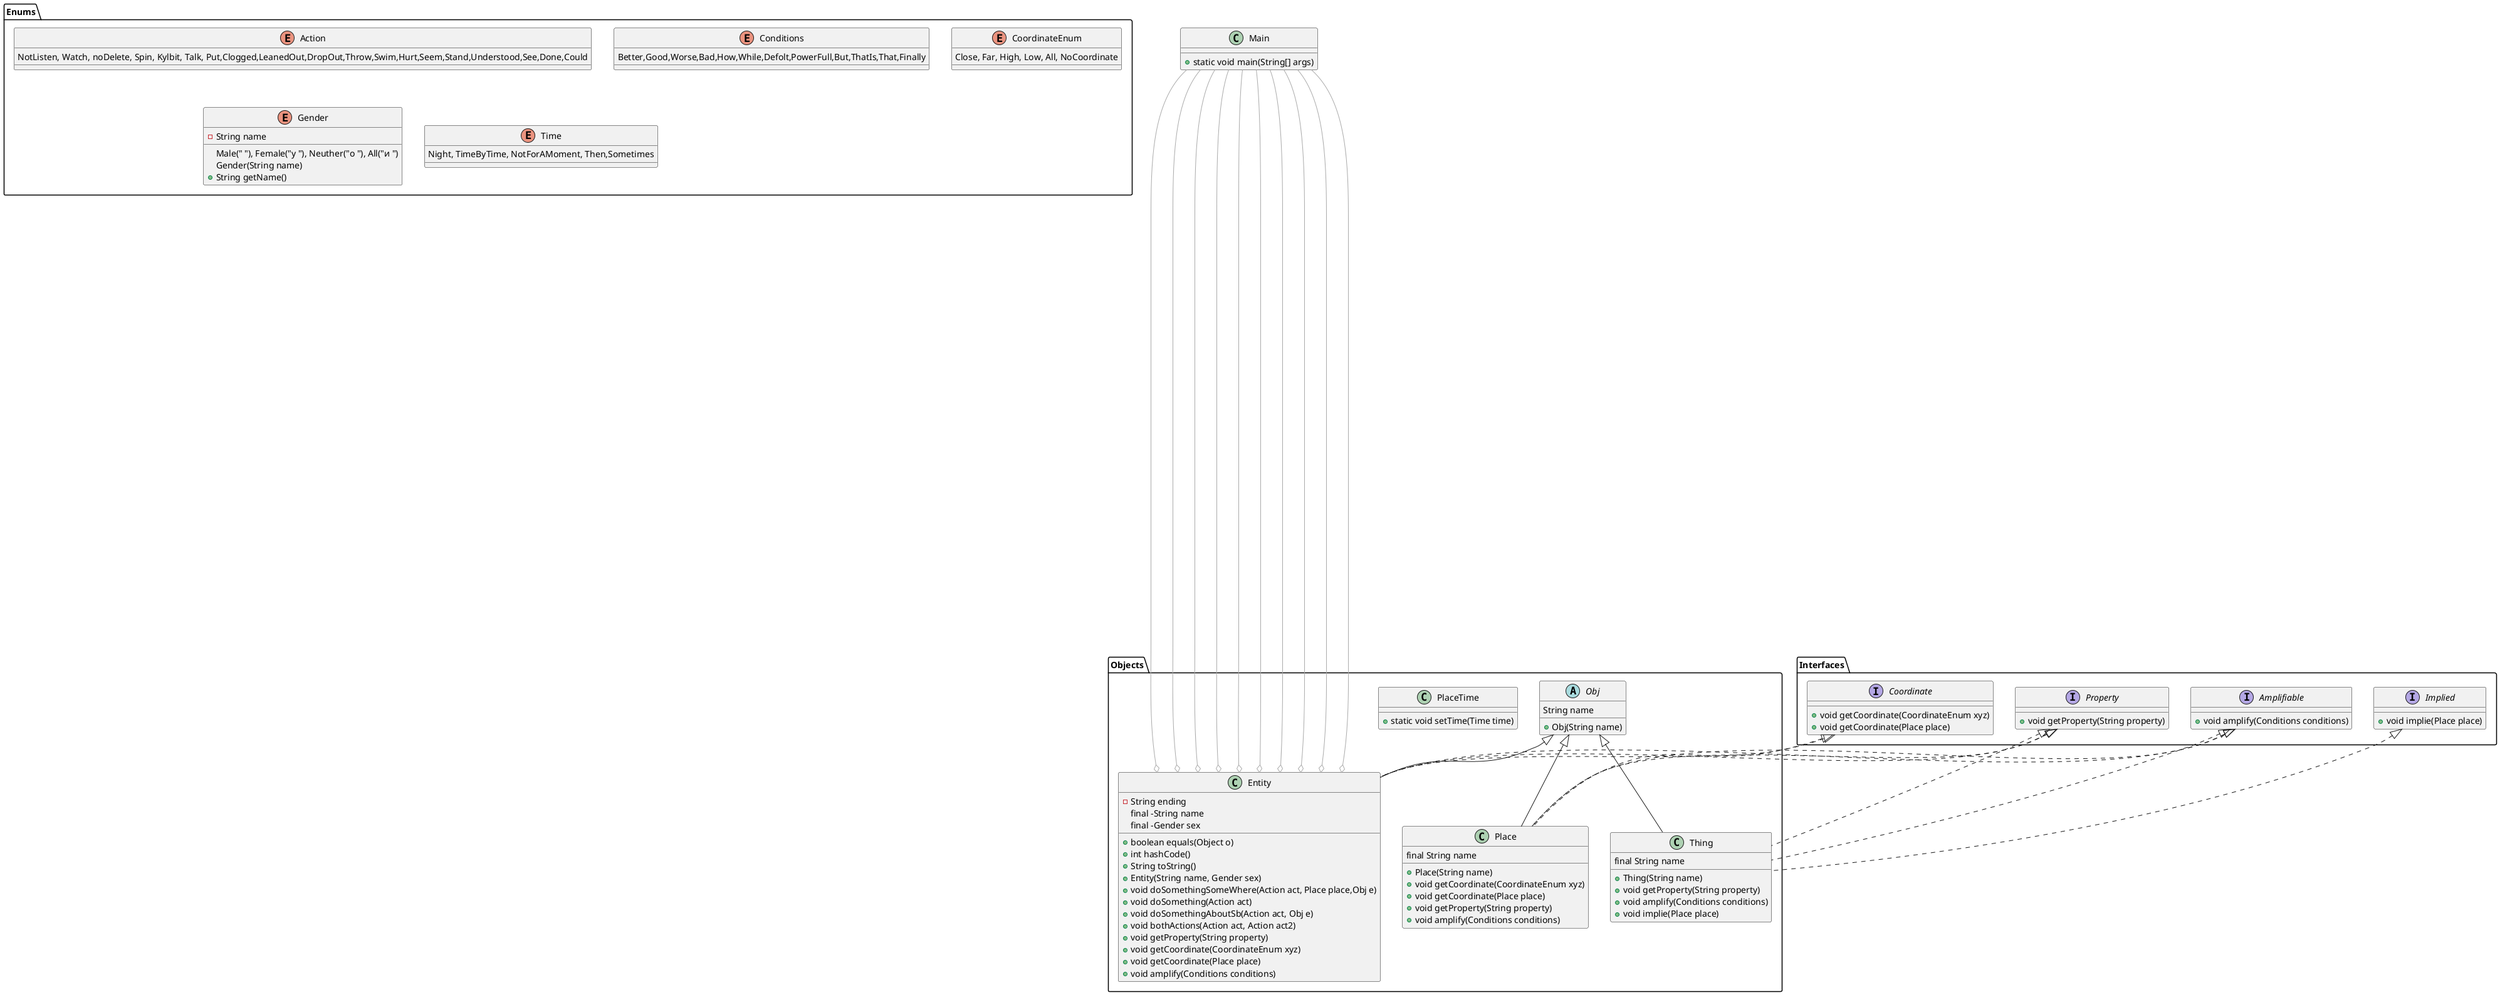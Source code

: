 @startuml
scale max 5000 width

class Main {
+static void main(String[] args)
}
Main --down[#AAA]-o Objects.Entity
Main --------------down[#AAA]--o Objects.Entity
Main -down[#AAA]-o Objects.Entity
Main -down[#AAA]--o Objects.Entity
Main -down[#AAA]-o Objects.Entity
Main --down[#AAA]-o Objects.Entity
Main -down[#AAA]--o Objects.Entity
Main -down[#AAA]-o Objects.Entity
Main -down[#AAA]--o Objects.Entity
Main -down[#AAA]-o Objects.Entity
'!>10 Main --down[#AAA]-o Objects.Entity
'!>10 Main -down[#AAA]--o Objects.Entity
'!>10 Main -down[#AAA]-o Objects.Thing
'!>10 Main -down[#AAA]--o Objects.Place
'!>10 Main -down[#AAA]-o Objects.Place
'!>10 Main --down[#AAA]-o Objects.Place
'!>10 Main -down[#AAA]--o Objects.Place
'!>10 Main -down[#AAA]-o Objects.Place
'!>10 Main -down[#AAA]--o Objects.Entity
'!>10 Main -down[#AAA]-o Objects.Entity

class Objects.Entity extends Objects.Obj implements Interfaces.Property, Interfaces.Coordinate,Interfaces.Amplifiable {
+boolean equals(Object o)
+int hashCode()
+String toString()
-String ending
final -String name
final -Gender sex
+Entity(String name, Gender sex)
+void doSomethingSomeWhere(Action act, Place place,Obj e)
+void doSomething(Action act)
+void doSomethingAboutSb(Action act, Obj e)
+void bothActions(Action act, Action act2)
+void getProperty(String property)
+void getCoordinate(CoordinateEnum xyz)
+void getCoordinate(Place place)
+void amplify(Conditions conditions)
}


abstract class Objects.Obj {
String name
+Obj(String name)
}


class Objects.Place extends Objects.Obj implements Interfaces.Coordinate, Interfaces.Property, Interfaces.Amplifiable {
final String name
+Place(String name)
+void getCoordinate(CoordinateEnum xyz)
+void getCoordinate(Place place)
+void getProperty(String property)
+void amplify(Conditions conditions)
}


class Objects.PlaceTime {
+static void setTime(Time time)
}


class Objects.Thing extends Objects.Obj implements Interfaces.Property, Interfaces.Amplifiable, Interfaces.Implied {
final String name
+Thing(String name)
+void getProperty(String property)
+void amplify(Conditions conditions)
+void implie(Place place)
}


interface Interfaces.Amplifiable {
+void amplify(Conditions conditions)
}


interface Interfaces.Coordinate {
+void getCoordinate(CoordinateEnum xyz)
+void getCoordinate(Place place)
}


interface Interfaces.Implied {
+void implie(Place place)
}


interface Interfaces.Property {
+void getProperty(String property)
}


enum Enums.Action {
NotListen, Watch, noDelete, Spin, Kylbit, Talk, Put,Clogged,LeanedOut,DropOut,Throw,Swim,Hurt,Seem,Stand,Understood,See,Done,Could
}


enum Enums.Conditions {
Better,Good,Worse,Bad,How,While,Defolt,PowerFull,But,ThatIs,That,Finally
}


enum Enums.CoordinateEnum {
Close, Far, High, Low, All, NoCoordinate
}


enum Enums.Gender {
Male(" "), Female("у "), Neuther("о "), All("и ")
-String name
Gender(String name)
+String getName()
}


enum Enums.Time {
Night, TimeByTime, NotForAMoment, Then,Sometimes
}



@enduml